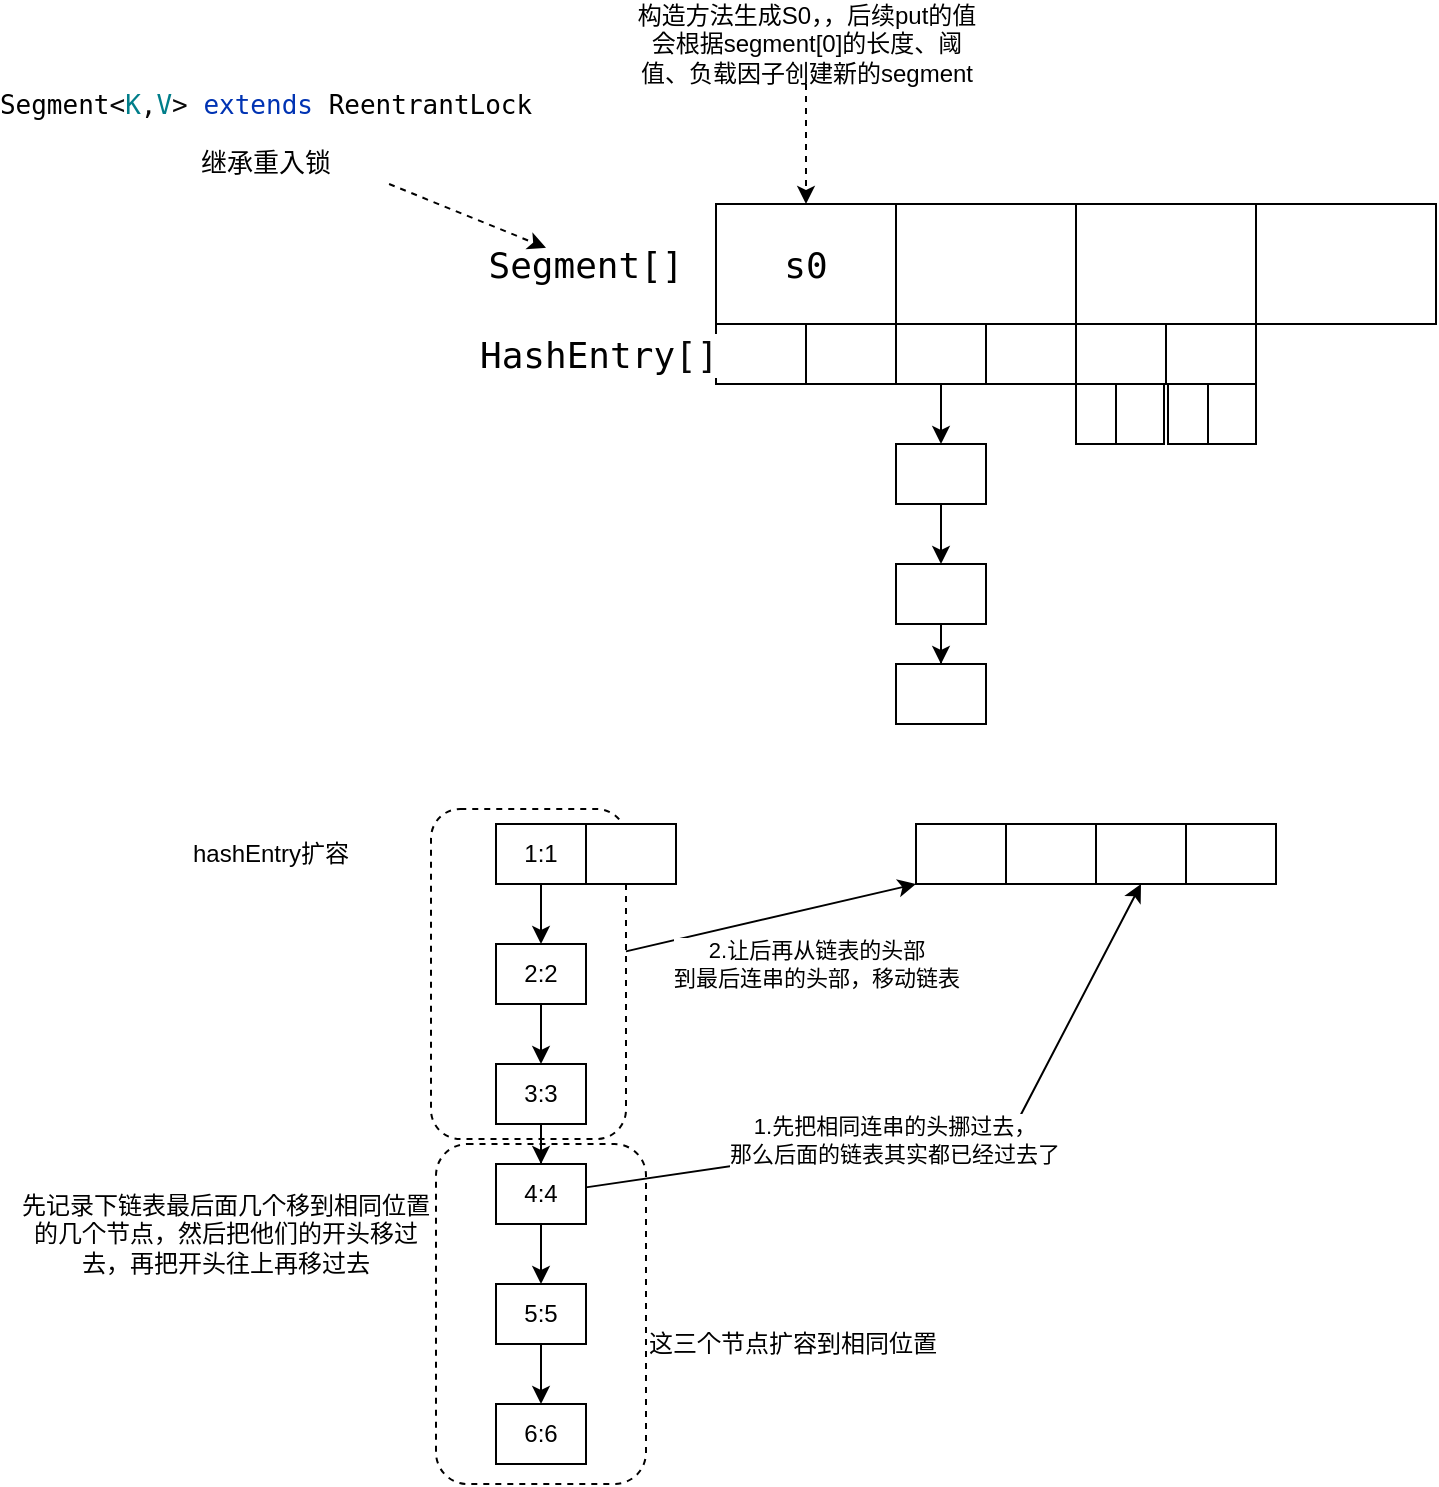 <mxfile version="14.7.6" type="github" pages="2">
  <diagram id="Fzvb7RSM5rTjxrubtepL" name="1.7ConcurrentHashMap">
    <mxGraphModel dx="2012" dy="635" grid="1" gridSize="10" guides="1" tooltips="1" connect="1" arrows="1" fold="1" page="1" pageScale="1" pageWidth="827" pageHeight="1169" math="0" shadow="0">
      <root>
        <mxCell id="0" />
        <mxCell id="1" parent="0" />
        <mxCell id="SpWOobQAloT7dxqmhvdy-43" value="" style="rounded=1;whiteSpace=wrap;html=1;dashed=1;" vertex="1" parent="1">
          <mxGeometry x="-62.5" y="432.5" width="97.5" height="165" as="geometry" />
        </mxCell>
        <mxCell id="SpWOobQAloT7dxqmhvdy-36" value="" style="rounded=1;whiteSpace=wrap;html=1;dashed=1;arcSize=15;" vertex="1" parent="1">
          <mxGeometry x="-60" y="600" width="105" height="170" as="geometry" />
        </mxCell>
        <mxCell id="NuMqMbZF1dJRSCSBSGXp-2" value="&lt;pre style=&quot;background-color: #ffffff ; color: #080808 ; font-family: &amp;#34;jetbrains mono&amp;#34; , monospace ; font-size: 13.5pt&quot;&gt;&lt;span style=&quot;color: #000000&quot;&gt;s0&lt;/span&gt;&lt;/pre&gt;" style="rounded=0;whiteSpace=wrap;html=1;" parent="1" vertex="1">
          <mxGeometry x="80" y="130" width="90" height="60" as="geometry" />
        </mxCell>
        <mxCell id="NuMqMbZF1dJRSCSBSGXp-3" value="" style="rounded=0;whiteSpace=wrap;html=1;" parent="1" vertex="1">
          <mxGeometry x="170" y="130" width="90" height="60" as="geometry" />
        </mxCell>
        <mxCell id="NuMqMbZF1dJRSCSBSGXp-4" value="" style="rounded=0;whiteSpace=wrap;html=1;" parent="1" vertex="1">
          <mxGeometry x="260" y="130" width="90" height="60" as="geometry" />
        </mxCell>
        <mxCell id="NuMqMbZF1dJRSCSBSGXp-5" value="" style="rounded=0;whiteSpace=wrap;html=1;" parent="1" vertex="1">
          <mxGeometry x="350" y="130" width="90" height="60" as="geometry" />
        </mxCell>
        <mxCell id="NuMqMbZF1dJRSCSBSGXp-6" value="" style="rounded=0;whiteSpace=wrap;html=1;" parent="1" vertex="1">
          <mxGeometry x="80" y="190" width="45" height="30" as="geometry" />
        </mxCell>
        <mxCell id="NuMqMbZF1dJRSCSBSGXp-7" value="" style="rounded=0;whiteSpace=wrap;html=1;" parent="1" vertex="1">
          <mxGeometry x="125" y="190" width="45" height="30" as="geometry" />
        </mxCell>
        <mxCell id="tu23rs6nQoFqhlMrEVJC-2" value="" style="edgeStyle=orthogonalEdgeStyle;rounded=0;orthogonalLoop=1;jettySize=auto;html=1;" edge="1" parent="1" source="NuMqMbZF1dJRSCSBSGXp-8" target="tu23rs6nQoFqhlMrEVJC-1">
          <mxGeometry relative="1" as="geometry" />
        </mxCell>
        <mxCell id="NuMqMbZF1dJRSCSBSGXp-8" value="" style="rounded=0;whiteSpace=wrap;html=1;" parent="1" vertex="1">
          <mxGeometry x="170" y="190" width="45" height="30" as="geometry" />
        </mxCell>
        <mxCell id="NuMqMbZF1dJRSCSBSGXp-9" value="" style="rounded=0;whiteSpace=wrap;html=1;" parent="1" vertex="1">
          <mxGeometry x="215" y="190" width="45" height="30" as="geometry" />
        </mxCell>
        <mxCell id="NuMqMbZF1dJRSCSBSGXp-10" value="" style="rounded=0;whiteSpace=wrap;html=1;" parent="1" vertex="1">
          <mxGeometry x="260" y="190" width="45" height="30" as="geometry" />
        </mxCell>
        <mxCell id="NuMqMbZF1dJRSCSBSGXp-11" value="" style="rounded=0;whiteSpace=wrap;html=1;" parent="1" vertex="1">
          <mxGeometry x="305" y="190" width="45" height="30" as="geometry" />
        </mxCell>
        <mxCell id="SpWOobQAloT7dxqmhvdy-1" style="edgeStyle=none;rounded=0;orthogonalLoop=1;jettySize=auto;html=1;entryX=0;entryY=1;entryDx=0;entryDy=0;dashed=1;" edge="1" parent="1" source="NuMqMbZF1dJRSCSBSGXp-12" target="NuMqMbZF1dJRSCSBSGXp-14">
          <mxGeometry relative="1" as="geometry" />
        </mxCell>
        <mxCell id="NuMqMbZF1dJRSCSBSGXp-12" value="" style="rounded=0;whiteSpace=wrap;html=1;" parent="1" vertex="1">
          <mxGeometry x="260" y="220" width="20" height="30" as="geometry" />
        </mxCell>
        <mxCell id="NuMqMbZF1dJRSCSBSGXp-14" value="" style="rounded=0;whiteSpace=wrap;html=1;" parent="1" vertex="1">
          <mxGeometry x="280" y="220" width="24" height="30" as="geometry" />
        </mxCell>
        <mxCell id="NuMqMbZF1dJRSCSBSGXp-16" value="" style="rounded=0;whiteSpace=wrap;html=1;" parent="1" vertex="1">
          <mxGeometry x="306" y="220" width="20" height="30" as="geometry" />
        </mxCell>
        <mxCell id="NuMqMbZF1dJRSCSBSGXp-17" value="" style="rounded=0;whiteSpace=wrap;html=1;" parent="1" vertex="1">
          <mxGeometry x="326" y="220" width="24" height="30" as="geometry" />
        </mxCell>
        <mxCell id="NuMqMbZF1dJRSCSBSGXp-18" value="&lt;pre style=&quot;background-color: #ffffff ; color: #080808 ; font-family: &amp;#34;jetbrains mono&amp;#34; , monospace ; font-size: 13.5pt&quot;&gt;&lt;span style=&quot;color: #000000&quot;&gt;Segment[]&lt;/span&gt;&lt;/pre&gt;" style="text;html=1;strokeColor=none;fillColor=none;align=center;verticalAlign=middle;whiteSpace=wrap;rounded=0;" parent="1" vertex="1">
          <mxGeometry x="-5" y="150" width="40" height="20" as="geometry" />
        </mxCell>
        <mxCell id="tu23rs6nQoFqhlMrEVJC-4" value="" style="edgeStyle=orthogonalEdgeStyle;rounded=0;orthogonalLoop=1;jettySize=auto;html=1;" edge="1" parent="1" source="tu23rs6nQoFqhlMrEVJC-1" target="tu23rs6nQoFqhlMrEVJC-3">
          <mxGeometry relative="1" as="geometry" />
        </mxCell>
        <mxCell id="tu23rs6nQoFqhlMrEVJC-1" value="" style="rounded=0;whiteSpace=wrap;html=1;" vertex="1" parent="1">
          <mxGeometry x="170" y="250" width="45" height="30" as="geometry" />
        </mxCell>
        <mxCell id="tu23rs6nQoFqhlMrEVJC-6" value="" style="edgeStyle=orthogonalEdgeStyle;rounded=0;orthogonalLoop=1;jettySize=auto;html=1;" edge="1" parent="1" source="tu23rs6nQoFqhlMrEVJC-3" target="tu23rs6nQoFqhlMrEVJC-5">
          <mxGeometry relative="1" as="geometry" />
        </mxCell>
        <mxCell id="tu23rs6nQoFqhlMrEVJC-3" value="" style="rounded=0;whiteSpace=wrap;html=1;" vertex="1" parent="1">
          <mxGeometry x="170" y="310" width="45" height="30" as="geometry" />
        </mxCell>
        <mxCell id="tu23rs6nQoFqhlMrEVJC-5" value="" style="rounded=0;whiteSpace=wrap;html=1;" vertex="1" parent="1">
          <mxGeometry x="170" y="360" width="45" height="30" as="geometry" />
        </mxCell>
        <mxCell id="tu23rs6nQoFqhlMrEVJC-7" value="&lt;pre style=&quot;background-color: #ffffff ; color: #080808 ; font-family: &amp;#34;jetbrains mono&amp;#34; , monospace ; font-size: 13.5pt&quot;&gt;&lt;span style=&quot;color: #000000&quot;&gt;HashEntry&lt;/span&gt;[] &lt;/pre&gt;" style="text;whiteSpace=wrap;html=1;" vertex="1" parent="1">
          <mxGeometry x="-40" y="170" width="110" height="60" as="geometry" />
        </mxCell>
        <mxCell id="SciKpnvPr74kQoyALNPm-2" style="edgeStyle=orthogonalEdgeStyle;rounded=0;orthogonalLoop=1;jettySize=auto;html=1;dashed=1;" edge="1" parent="1" source="SciKpnvPr74kQoyALNPm-1" target="NuMqMbZF1dJRSCSBSGXp-2">
          <mxGeometry relative="1" as="geometry" />
        </mxCell>
        <mxCell id="SciKpnvPr74kQoyALNPm-1" value="构造方法生成S0，，后续put的值会根据segment[0]的长度、阈值、负载因子创建新的segment" style="text;html=1;strokeColor=none;fillColor=none;align=center;verticalAlign=middle;whiteSpace=wrap;rounded=0;" vertex="1" parent="1">
          <mxGeometry x="37.5" y="30" width="175" height="40" as="geometry" />
        </mxCell>
        <mxCell id="SciKpnvPr74kQoyALNPm-6" style="rounded=0;orthogonalLoop=1;jettySize=auto;html=1;dashed=1;" edge="1" parent="1" source="SciKpnvPr74kQoyALNPm-4" target="NuMqMbZF1dJRSCSBSGXp-18">
          <mxGeometry relative="1" as="geometry" />
        </mxCell>
        <mxCell id="SciKpnvPr74kQoyALNPm-4" value="&lt;pre style=&quot;background-color: rgb(255 , 255 , 255) ; color: rgb(8 , 8 , 8) ; font-family: &amp;#34;jetbrains mono&amp;#34; , monospace ; font-size: 13px&quot;&gt;&lt;span style=&quot;color: #000000&quot;&gt;Segment&lt;/span&gt;&amp;lt;&lt;span style=&quot;color: #007e8a&quot;&gt;K&lt;/span&gt;,&lt;span style=&quot;color: #007e8a&quot;&gt;V&lt;/span&gt;&amp;gt; &lt;span style=&quot;color: #0033b3&quot;&gt;extends &lt;/span&gt;&lt;span style=&quot;color: rgb(0 , 0 , 0)&quot;&gt;ReentrantLock&lt;/span&gt;&lt;/pre&gt;&lt;pre style=&quot;background-color: rgb(255 , 255 , 255) ; font-family: &amp;#34;jetbrains mono&amp;#34; , monospace ; font-size: 13px&quot;&gt;继承重入锁&lt;/pre&gt;" style="text;html=1;strokeColor=none;fillColor=none;align=center;verticalAlign=middle;whiteSpace=wrap;rounded=0;" vertex="1" parent="1">
          <mxGeometry x="-270" y="70" width="250" height="50" as="geometry" />
        </mxCell>
        <mxCell id="SpWOobQAloT7dxqmhvdy-2" value="hashEntry扩容" style="text;html=1;strokeColor=none;fillColor=none;align=center;verticalAlign=middle;whiteSpace=wrap;rounded=0;" vertex="1" parent="1">
          <mxGeometry x="-230" y="445" width="175" height="20" as="geometry" />
        </mxCell>
        <mxCell id="SpWOobQAloT7dxqmhvdy-3" value="" style="edgeStyle=orthogonalEdgeStyle;rounded=0;orthogonalLoop=1;jettySize=auto;html=1;" edge="1" parent="1" source="SpWOobQAloT7dxqmhvdy-4" target="SpWOobQAloT7dxqmhvdy-6">
          <mxGeometry relative="1" as="geometry" />
        </mxCell>
        <mxCell id="SpWOobQAloT7dxqmhvdy-4" value="1:1" style="rounded=0;whiteSpace=wrap;html=1;" vertex="1" parent="1">
          <mxGeometry x="-30" y="440" width="45" height="30" as="geometry" />
        </mxCell>
        <mxCell id="SpWOobQAloT7dxqmhvdy-5" value="" style="edgeStyle=orthogonalEdgeStyle;rounded=0;orthogonalLoop=1;jettySize=auto;html=1;" edge="1" parent="1" source="SpWOobQAloT7dxqmhvdy-6" target="SpWOobQAloT7dxqmhvdy-8">
          <mxGeometry relative="1" as="geometry" />
        </mxCell>
        <mxCell id="SpWOobQAloT7dxqmhvdy-6" value="2:2" style="rounded=0;whiteSpace=wrap;html=1;" vertex="1" parent="1">
          <mxGeometry x="-30" y="500" width="45" height="30" as="geometry" />
        </mxCell>
        <mxCell id="SpWOobQAloT7dxqmhvdy-7" value="" style="edgeStyle=orthogonalEdgeStyle;rounded=0;orthogonalLoop=1;jettySize=auto;html=1;" edge="1" parent="1" source="SpWOobQAloT7dxqmhvdy-8" target="SpWOobQAloT7dxqmhvdy-9">
          <mxGeometry relative="1" as="geometry" />
        </mxCell>
        <mxCell id="SpWOobQAloT7dxqmhvdy-8" value="3:3" style="rounded=0;whiteSpace=wrap;html=1;" vertex="1" parent="1">
          <mxGeometry x="-30" y="560" width="45" height="30" as="geometry" />
        </mxCell>
        <mxCell id="SpWOobQAloT7dxqmhvdy-34" value="" style="edgeStyle=none;rounded=0;orthogonalLoop=1;jettySize=auto;html=1;" edge="1" parent="1" source="SpWOobQAloT7dxqmhvdy-9" target="SpWOobQAloT7dxqmhvdy-33">
          <mxGeometry relative="1" as="geometry" />
        </mxCell>
        <mxCell id="SpWOobQAloT7dxqmhvdy-40" style="edgeStyle=none;rounded=0;orthogonalLoop=1;jettySize=auto;html=1;entryX=0.5;entryY=1;entryDx=0;entryDy=0;" edge="1" parent="1" source="SpWOobQAloT7dxqmhvdy-9" target="SpWOobQAloT7dxqmhvdy-31">
          <mxGeometry relative="1" as="geometry">
            <Array as="points">
              <mxPoint x="230" y="590" />
            </Array>
          </mxGeometry>
        </mxCell>
        <mxCell id="SpWOobQAloT7dxqmhvdy-41" value="1.先把相同连串的头挪过去，&lt;br&gt;那么后面的链表其实都已经过去了" style="edgeLabel;html=1;align=center;verticalAlign=middle;resizable=0;points=[];" vertex="1" connectable="0" parent="SpWOobQAloT7dxqmhvdy-40">
          <mxGeometry x="-0.116" y="1" relative="1" as="geometry">
            <mxPoint as="offset" />
          </mxGeometry>
        </mxCell>
        <mxCell id="SpWOobQAloT7dxqmhvdy-9" value="4:4" style="rounded=0;whiteSpace=wrap;html=1;" vertex="1" parent="1">
          <mxGeometry x="-30" y="610" width="45" height="30" as="geometry" />
        </mxCell>
        <mxCell id="SpWOobQAloT7dxqmhvdy-10" value="" style="rounded=0;whiteSpace=wrap;html=1;" vertex="1" parent="1">
          <mxGeometry x="15" y="440" width="45" height="30" as="geometry" />
        </mxCell>
        <mxCell id="SpWOobQAloT7dxqmhvdy-14" value="" style="rounded=0;whiteSpace=wrap;html=1;" vertex="1" parent="1">
          <mxGeometry x="180" y="440" width="45" height="30" as="geometry" />
        </mxCell>
        <mxCell id="SpWOobQAloT7dxqmhvdy-20" value="" style="rounded=0;whiteSpace=wrap;html=1;" vertex="1" parent="1">
          <mxGeometry x="225" y="440" width="45" height="30" as="geometry" />
        </mxCell>
        <mxCell id="SpWOobQAloT7dxqmhvdy-31" value="" style="rounded=0;whiteSpace=wrap;html=1;" vertex="1" parent="1">
          <mxGeometry x="270" y="440" width="45" height="30" as="geometry" />
        </mxCell>
        <mxCell id="SpWOobQAloT7dxqmhvdy-32" value="" style="rounded=0;whiteSpace=wrap;html=1;" vertex="1" parent="1">
          <mxGeometry x="315" y="440" width="45" height="30" as="geometry" />
        </mxCell>
        <mxCell id="SpWOobQAloT7dxqmhvdy-39" value="" style="edgeStyle=none;rounded=0;orthogonalLoop=1;jettySize=auto;html=1;" edge="1" parent="1" source="SpWOobQAloT7dxqmhvdy-33" target="SpWOobQAloT7dxqmhvdy-38">
          <mxGeometry relative="1" as="geometry" />
        </mxCell>
        <mxCell id="SpWOobQAloT7dxqmhvdy-33" value="5:5" style="rounded=0;whiteSpace=wrap;html=1;" vertex="1" parent="1">
          <mxGeometry x="-30" y="670" width="45" height="30" as="geometry" />
        </mxCell>
        <mxCell id="SpWOobQAloT7dxqmhvdy-35" value="先记录下链表最后面几个移到相同位置的几个节点，然后把他们的开头移过去，再把开头往上再移过去" style="text;html=1;strokeColor=none;fillColor=none;align=center;verticalAlign=middle;whiteSpace=wrap;rounded=0;" vertex="1" parent="1">
          <mxGeometry x="-270" y="600" width="210" height="90" as="geometry" />
        </mxCell>
        <mxCell id="SpWOobQAloT7dxqmhvdy-37" value="这三个节点扩容到相同位置" style="text;html=1;align=center;verticalAlign=middle;resizable=0;points=[];autosize=1;strokeColor=none;" vertex="1" parent="1">
          <mxGeometry x="37.5" y="690" width="160" height="20" as="geometry" />
        </mxCell>
        <mxCell id="SpWOobQAloT7dxqmhvdy-38" value="6:6" style="rounded=0;whiteSpace=wrap;html=1;" vertex="1" parent="1">
          <mxGeometry x="-30" y="730" width="45" height="30" as="geometry" />
        </mxCell>
        <mxCell id="SpWOobQAloT7dxqmhvdy-44" value="2.让后再从链表的头部&lt;br&gt;到最后连串的头部，移动链表" style="edgeStyle=none;rounded=0;orthogonalLoop=1;jettySize=auto;html=1;entryX=0;entryY=1;entryDx=0;entryDy=0;" edge="1" parent="1" source="SpWOobQAloT7dxqmhvdy-43" target="SpWOobQAloT7dxqmhvdy-14">
          <mxGeometry x="0.224" y="-28" relative="1" as="geometry">
            <mxPoint as="offset" />
          </mxGeometry>
        </mxCell>
      </root>
    </mxGraphModel>
  </diagram>
  <diagram id="kOR8MeG75AAu46VqsiLO" name="1.7HashMap">
    <mxGraphModel dx="1935" dy="685" grid="1" gridSize="10" guides="1" tooltips="1" connect="1" arrows="1" fold="1" page="1" pageScale="1" pageWidth="827" pageHeight="1169" math="0" shadow="0">
      <root>
        <mxCell id="NhHVNr-ap2CFED7T8A9z-0" />
        <mxCell id="NhHVNr-ap2CFED7T8A9z-1" parent="NhHVNr-ap2CFED7T8A9z-0" />
        <mxCell id="jK-MI6j5NtE0plNj9lit-0" value="&lt;pre style=&quot;background-color: #ffffff ; color: #080808 ; font-family: &amp;#34;jetbrains mono&amp;#34; , monospace ; font-size: 13.5pt&quot;&gt;&lt;br&gt;&lt;/pre&gt;" style="rounded=0;whiteSpace=wrap;html=1;" vertex="1" parent="NhHVNr-ap2CFED7T8A9z-1">
          <mxGeometry x="80" y="130" width="90" height="60" as="geometry" />
        </mxCell>
        <mxCell id="jK-MI6j5NtE0plNj9lit-1" value="" style="rounded=0;whiteSpace=wrap;html=1;" vertex="1" parent="NhHVNr-ap2CFED7T8A9z-1">
          <mxGeometry x="170" y="130" width="90" height="60" as="geometry" />
        </mxCell>
        <mxCell id="jK-MI6j5NtE0plNj9lit-24" value="" style="edgeStyle=orthogonalEdgeStyle;rounded=0;orthogonalLoop=1;jettySize=auto;html=1;" edge="1" parent="NhHVNr-ap2CFED7T8A9z-1" source="jK-MI6j5NtE0plNj9lit-2" target="jK-MI6j5NtE0plNj9lit-23">
          <mxGeometry relative="1" as="geometry" />
        </mxCell>
        <mxCell id="jK-MI6j5NtE0plNj9lit-2" value="1" style="rounded=0;whiteSpace=wrap;html=1;" vertex="1" parent="NhHVNr-ap2CFED7T8A9z-1">
          <mxGeometry x="260" y="130" width="90" height="60" as="geometry" />
        </mxCell>
        <mxCell id="jK-MI6j5NtE0plNj9lit-40" value="扩容" style="edgeStyle=orthogonalEdgeStyle;rounded=0;orthogonalLoop=1;jettySize=auto;html=1;entryX=0;entryY=0.5;entryDx=0;entryDy=0;" edge="1" parent="NhHVNr-ap2CFED7T8A9z-1" source="jK-MI6j5NtE0plNj9lit-3" target="jK-MI6j5NtE0plNj9lit-30">
          <mxGeometry relative="1" as="geometry" />
        </mxCell>
        <mxCell id="jK-MI6j5NtE0plNj9lit-3" value="" style="rounded=0;whiteSpace=wrap;html=1;" vertex="1" parent="NhHVNr-ap2CFED7T8A9z-1">
          <mxGeometry x="350" y="130" width="90" height="60" as="geometry" />
        </mxCell>
        <mxCell id="uSWIUME-SpePDBl0eqG3-4" style="edgeStyle=orthogonalEdgeStyle;rounded=0;orthogonalLoop=1;jettySize=auto;html=1;" edge="1" parent="NhHVNr-ap2CFED7T8A9z-1" source="jK-MI6j5NtE0plNj9lit-15" target="uSWIUME-SpePDBl0eqG3-3">
          <mxGeometry relative="1" as="geometry" />
        </mxCell>
        <mxCell id="jK-MI6j5NtE0plNj9lit-15" value="&lt;pre style=&quot;background-color: #ffffff ; color: #080808 ; font-family: &amp;#34;jetbrains mono&amp;#34; , monospace ; font-size: 13.5pt&quot;&gt;&lt;pre style=&quot;font-family: &amp;#34;jetbrains mono&amp;#34; , monospace ; font-size: 13.5pt&quot;&gt;&lt;span style=&quot;color: #000000&quot;&gt;Entry&lt;/span&gt;[] &lt;span style=&quot;color: #871094&quot;&gt;table&lt;/span&gt;&lt;/pre&gt;&lt;/pre&gt;" style="text;html=1;strokeColor=none;fillColor=none;align=center;verticalAlign=middle;whiteSpace=wrap;rounded=0;" vertex="1" parent="NhHVNr-ap2CFED7T8A9z-1">
          <mxGeometry x="-30" y="150" width="40" height="20" as="geometry" />
        </mxCell>
        <mxCell id="jK-MI6j5NtE0plNj9lit-26" value="" style="edgeStyle=orthogonalEdgeStyle;rounded=0;orthogonalLoop=1;jettySize=auto;html=1;" edge="1" parent="NhHVNr-ap2CFED7T8A9z-1" source="jK-MI6j5NtE0plNj9lit-23" target="jK-MI6j5NtE0plNj9lit-25">
          <mxGeometry relative="1" as="geometry" />
        </mxCell>
        <mxCell id="jK-MI6j5NtE0plNj9lit-23" value="2" style="rounded=0;whiteSpace=wrap;html=1;" vertex="1" parent="NhHVNr-ap2CFED7T8A9z-1">
          <mxGeometry x="260" y="270" width="90" height="60" as="geometry" />
        </mxCell>
        <mxCell id="jK-MI6j5NtE0plNj9lit-28" value="" style="edgeStyle=orthogonalEdgeStyle;rounded=0;orthogonalLoop=1;jettySize=auto;html=1;" edge="1" parent="NhHVNr-ap2CFED7T8A9z-1" source="jK-MI6j5NtE0plNj9lit-25" target="jK-MI6j5NtE0plNj9lit-27">
          <mxGeometry relative="1" as="geometry" />
        </mxCell>
        <mxCell id="jK-MI6j5NtE0plNj9lit-25" value="3" style="rounded=0;whiteSpace=wrap;html=1;" vertex="1" parent="NhHVNr-ap2CFED7T8A9z-1">
          <mxGeometry x="260" y="410" width="90" height="60" as="geometry" />
        </mxCell>
        <mxCell id="jK-MI6j5NtE0plNj9lit-27" value="4" style="rounded=0;whiteSpace=wrap;html=1;" vertex="1" parent="NhHVNr-ap2CFED7T8A9z-1">
          <mxGeometry x="260" y="550" width="90" height="60" as="geometry" />
        </mxCell>
        <mxCell id="jK-MI6j5NtE0plNj9lit-30" value="&lt;pre style=&quot;background-color: #ffffff ; color: #080808 ; font-family: &amp;#34;jetbrains mono&amp;#34; , monospace ; font-size: 13.5pt&quot;&gt;&lt;br&gt;&lt;/pre&gt;" style="rounded=0;whiteSpace=wrap;html=1;" vertex="1" parent="NhHVNr-ap2CFED7T8A9z-1">
          <mxGeometry x="610" y="130" width="90" height="60" as="geometry" />
        </mxCell>
        <mxCell id="jK-MI6j5NtE0plNj9lit-31" value="" style="rounded=0;whiteSpace=wrap;html=1;" vertex="1" parent="NhHVNr-ap2CFED7T8A9z-1">
          <mxGeometry x="700" y="130" width="90" height="60" as="geometry" />
        </mxCell>
        <mxCell id="jK-MI6j5NtE0plNj9lit-32" value="" style="edgeStyle=orthogonalEdgeStyle;rounded=0;orthogonalLoop=1;jettySize=auto;html=1;" edge="1" parent="NhHVNr-ap2CFED7T8A9z-1" source="jK-MI6j5NtE0plNj9lit-33" target="jK-MI6j5NtE0plNj9lit-36">
          <mxGeometry relative="1" as="geometry" />
        </mxCell>
        <mxCell id="jK-MI6j5NtE0plNj9lit-33" value="4" style="rounded=0;whiteSpace=wrap;html=1;" vertex="1" parent="NhHVNr-ap2CFED7T8A9z-1">
          <mxGeometry x="790" y="130" width="90" height="60" as="geometry" />
        </mxCell>
        <mxCell id="jK-MI6j5NtE0plNj9lit-34" value="" style="rounded=0;whiteSpace=wrap;html=1;" vertex="1" parent="NhHVNr-ap2CFED7T8A9z-1">
          <mxGeometry x="880" y="130" width="90" height="60" as="geometry" />
        </mxCell>
        <mxCell id="jK-MI6j5NtE0plNj9lit-35" value="" style="edgeStyle=orthogonalEdgeStyle;rounded=0;orthogonalLoop=1;jettySize=auto;html=1;" edge="1" parent="NhHVNr-ap2CFED7T8A9z-1" source="jK-MI6j5NtE0plNj9lit-36" target="jK-MI6j5NtE0plNj9lit-38">
          <mxGeometry relative="1" as="geometry" />
        </mxCell>
        <mxCell id="jK-MI6j5NtE0plNj9lit-36" value="3" style="rounded=0;whiteSpace=wrap;html=1;" vertex="1" parent="NhHVNr-ap2CFED7T8A9z-1">
          <mxGeometry x="790" y="270" width="90" height="60" as="geometry" />
        </mxCell>
        <mxCell id="jK-MI6j5NtE0plNj9lit-37" value="" style="edgeStyle=orthogonalEdgeStyle;rounded=0;orthogonalLoop=1;jettySize=auto;html=1;" edge="1" parent="NhHVNr-ap2CFED7T8A9z-1" source="jK-MI6j5NtE0plNj9lit-38" target="jK-MI6j5NtE0plNj9lit-39">
          <mxGeometry relative="1" as="geometry" />
        </mxCell>
        <mxCell id="jK-MI6j5NtE0plNj9lit-38" value="2" style="rounded=0;whiteSpace=wrap;html=1;" vertex="1" parent="NhHVNr-ap2CFED7T8A9z-1">
          <mxGeometry x="790" y="410" width="90" height="60" as="geometry" />
        </mxCell>
        <mxCell id="jK-MI6j5NtE0plNj9lit-39" value="1" style="rounded=0;whiteSpace=wrap;html=1;" vertex="1" parent="NhHVNr-ap2CFED7T8A9z-1">
          <mxGeometry x="790" y="550" width="90" height="60" as="geometry" />
        </mxCell>
        <mxCell id="jK-MI6j5NtE0plNj9lit-41" value="&lt;pre style=&quot;background-color: #ffffff ; color: #080808 ; font-family: &amp;#34;jetbrains mono&amp;#34; , monospace ; font-size: 13.5pt&quot;&gt;&lt;br&gt;&lt;/pre&gt;" style="rounded=0;whiteSpace=wrap;html=1;" vertex="1" parent="NhHVNr-ap2CFED7T8A9z-1">
          <mxGeometry x="970" y="130" width="90" height="60" as="geometry" />
        </mxCell>
        <mxCell id="jK-MI6j5NtE0plNj9lit-42" value="" style="rounded=0;whiteSpace=wrap;html=1;" vertex="1" parent="NhHVNr-ap2CFED7T8A9z-1">
          <mxGeometry x="1060" y="130" width="90" height="60" as="geometry" />
        </mxCell>
        <mxCell id="jK-MI6j5NtE0plNj9lit-43" value="" style="rounded=0;whiteSpace=wrap;html=1;" vertex="1" parent="NhHVNr-ap2CFED7T8A9z-1">
          <mxGeometry x="1150" y="130" width="90" height="60" as="geometry" />
        </mxCell>
        <mxCell id="jK-MI6j5NtE0plNj9lit-44" value="" style="rounded=0;whiteSpace=wrap;html=1;" vertex="1" parent="NhHVNr-ap2CFED7T8A9z-1">
          <mxGeometry x="1240" y="130" width="90" height="60" as="geometry" />
        </mxCell>
        <mxCell id="uSWIUME-SpePDBl0eqG3-3" value="&lt;pre style=&quot;background-color: #ffffff ; color: #080808 ; font-family: &amp;quot;jetbrains mono&amp;quot; , monospace ; font-size: 13.5pt&quot;&gt;&lt;span style=&quot;color: #0033b3&quot;&gt;final &lt;/span&gt;&lt;span style=&quot;color: #007e8a&quot;&gt;K &lt;/span&gt;&lt;span style=&quot;color: #871094&quot;&gt;key&lt;/span&gt;;&lt;br&gt;&lt;span style=&quot;color: #007e8a&quot;&gt;V &lt;/span&gt;&lt;span style=&quot;color: #871094&quot;&gt;value&lt;/span&gt;;&lt;br&gt;&lt;span style=&quot;color: #000000&quot;&gt;Entry&lt;/span&gt;&amp;lt;&lt;span style=&quot;color: #007e8a&quot;&gt;K&lt;/span&gt;,&lt;span style=&quot;color: #007e8a&quot;&gt;V&lt;/span&gt;&amp;gt; &lt;span style=&quot;color: #871094&quot;&gt;next&lt;/span&gt;;&lt;br&gt;&lt;span style=&quot;color: #0033b3&quot;&gt;int &lt;/span&gt;&lt;span style=&quot;color: #871094&quot;&gt;hash&lt;/span&gt;;&lt;/pre&gt;" style="text;whiteSpace=wrap;html=1;" vertex="1" parent="NhHVNr-ap2CFED7T8A9z-1">
          <mxGeometry x="-95" y="245" width="170" height="110" as="geometry" />
        </mxCell>
      </root>
    </mxGraphModel>
  </diagram>
</mxfile>
